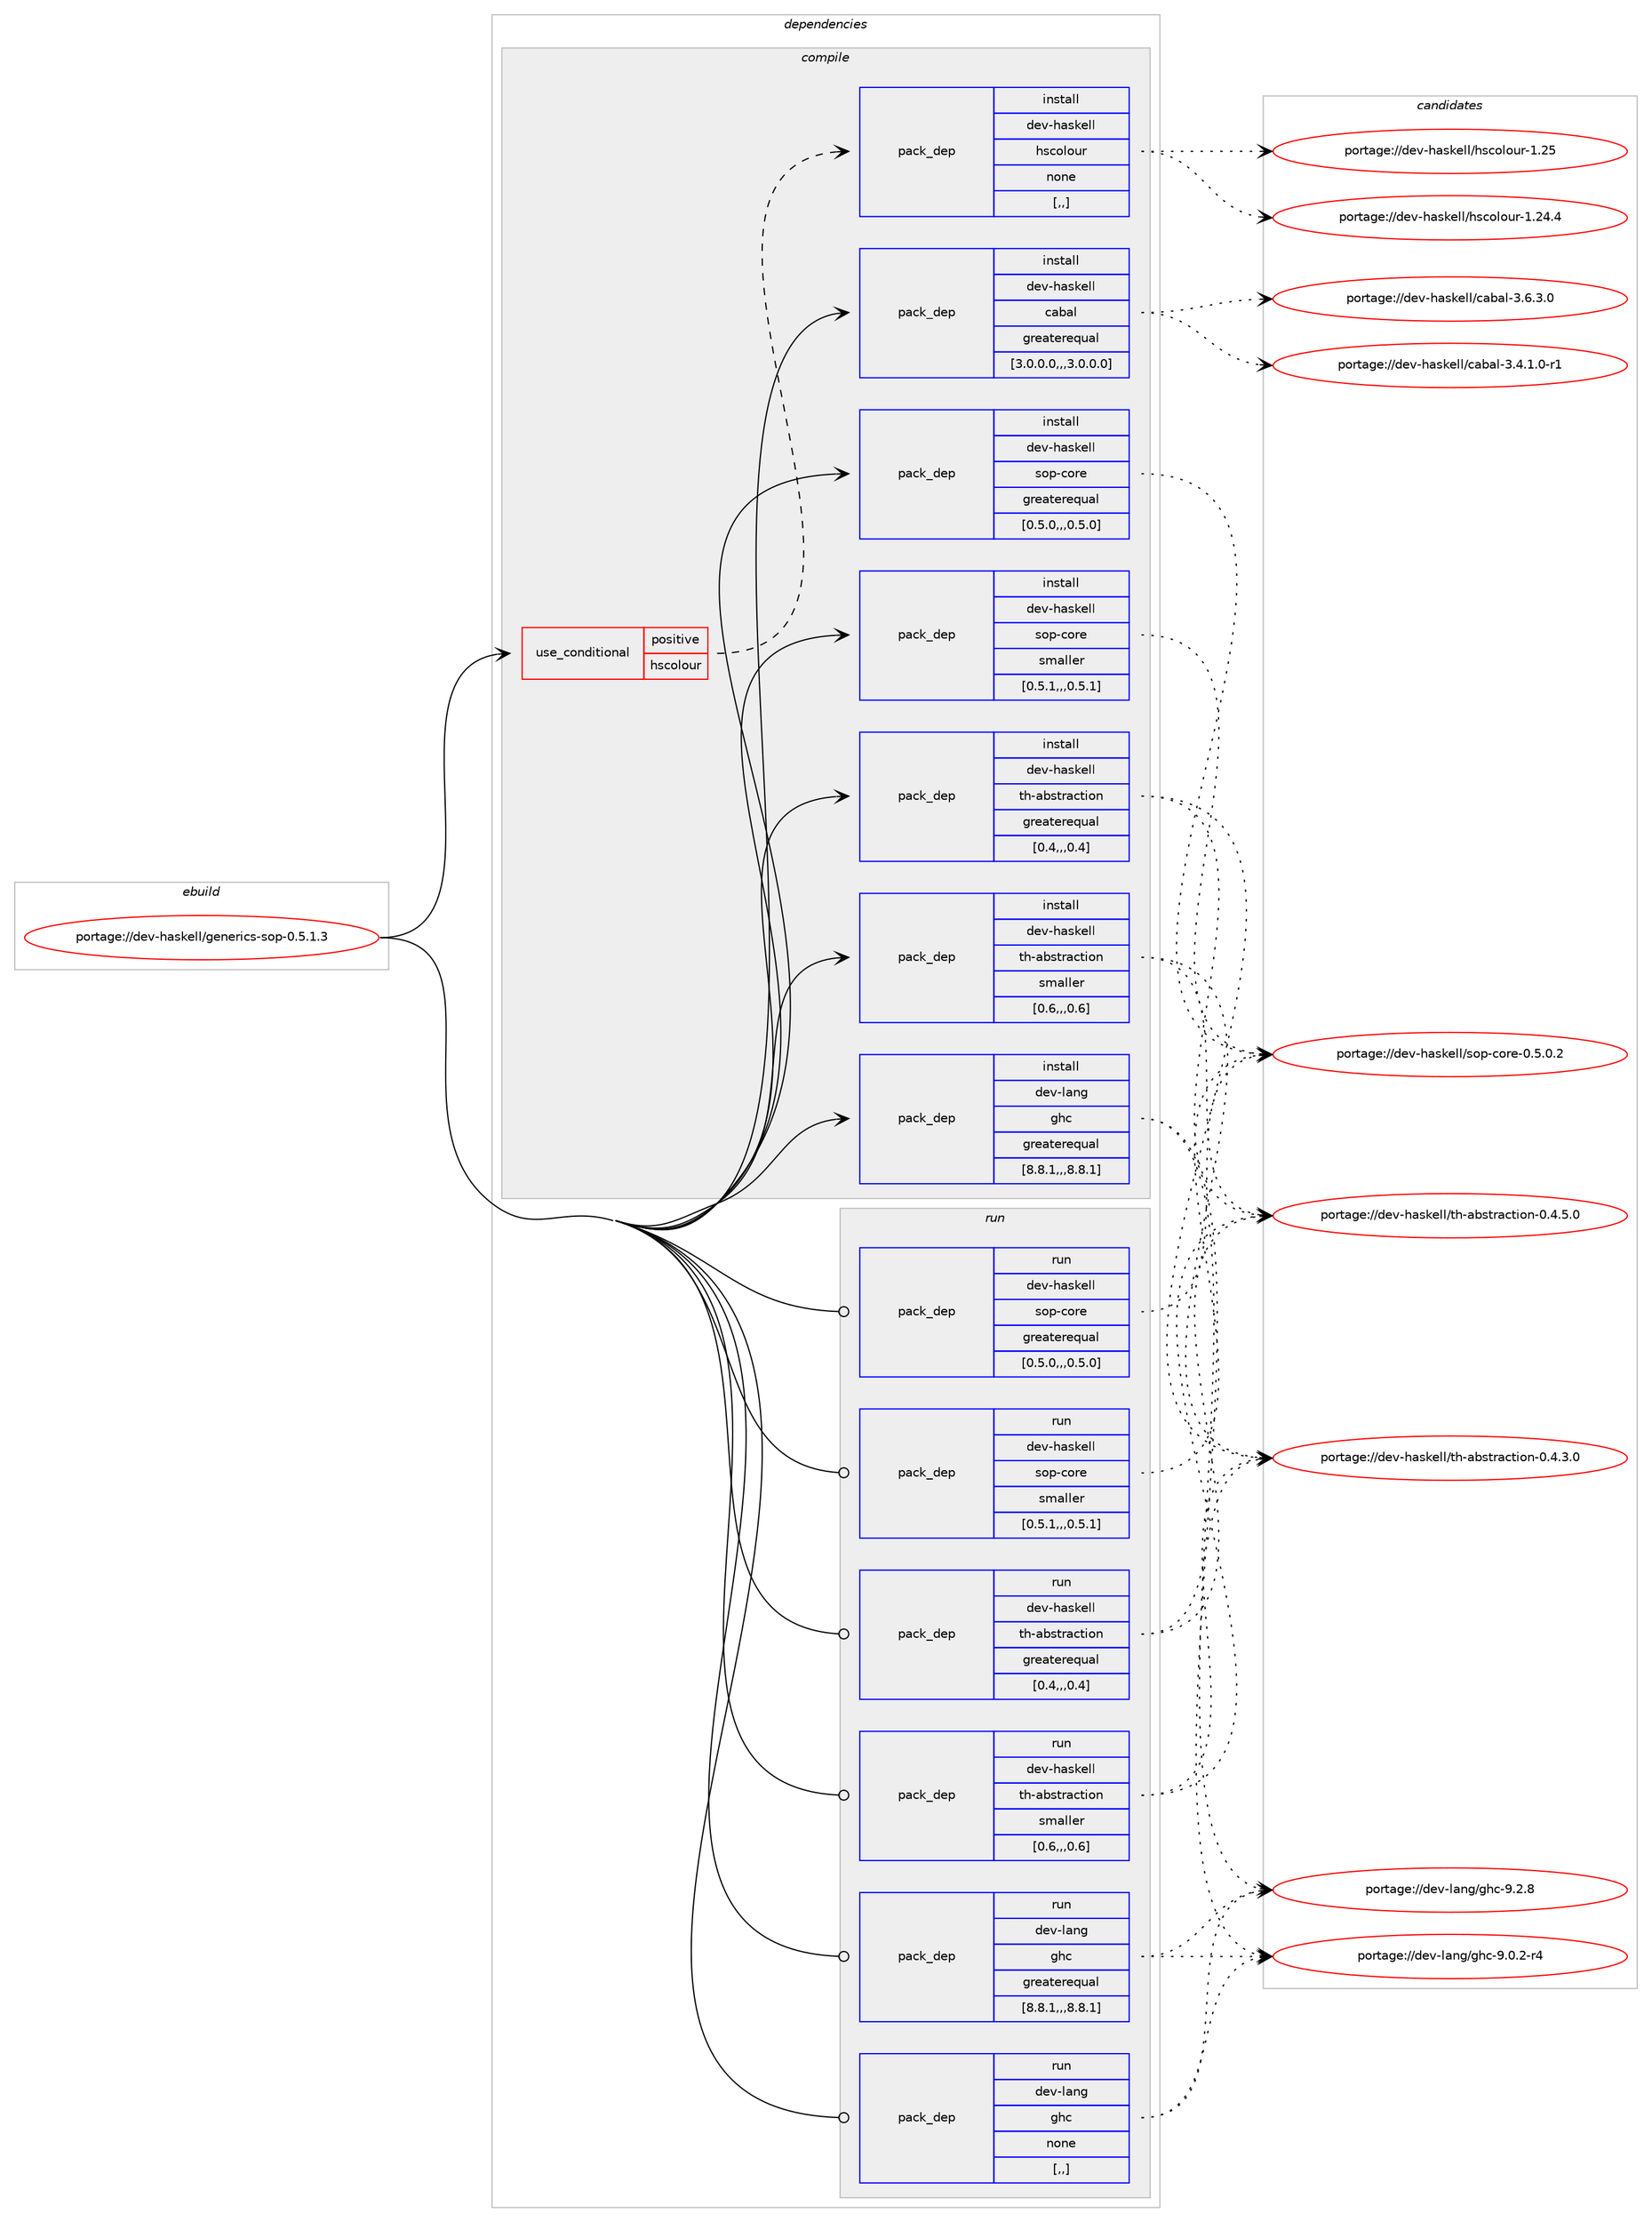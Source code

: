 digraph prolog {

# *************
# Graph options
# *************

newrank=true;
concentrate=true;
compound=true;
graph [rankdir=LR,fontname=Helvetica,fontsize=10,ranksep=1.5];#, ranksep=2.5, nodesep=0.2];
edge  [arrowhead=vee];
node  [fontname=Helvetica,fontsize=10];

# **********
# The ebuild
# **********

subgraph cluster_leftcol {
color=gray;
label=<<i>ebuild</i>>;
id [label="portage://dev-haskell/generics-sop-0.5.1.3", color=red, width=4, href="../dev-haskell/generics-sop-0.5.1.3.svg"];
}

# ****************
# The dependencies
# ****************

subgraph cluster_midcol {
color=gray;
label=<<i>dependencies</i>>;
subgraph cluster_compile {
fillcolor="#eeeeee";
style=filled;
label=<<i>compile</i>>;
subgraph cond20433 {
dependency80687 [label=<<TABLE BORDER="0" CELLBORDER="1" CELLSPACING="0" CELLPADDING="4"><TR><TD ROWSPAN="3" CELLPADDING="10">use_conditional</TD></TR><TR><TD>positive</TD></TR><TR><TD>hscolour</TD></TR></TABLE>>, shape=none, color=red];
subgraph pack59274 {
dependency80688 [label=<<TABLE BORDER="0" CELLBORDER="1" CELLSPACING="0" CELLPADDING="4" WIDTH="220"><TR><TD ROWSPAN="6" CELLPADDING="30">pack_dep</TD></TR><TR><TD WIDTH="110">install</TD></TR><TR><TD>dev-haskell</TD></TR><TR><TD>hscolour</TD></TR><TR><TD>none</TD></TR><TR><TD>[,,]</TD></TR></TABLE>>, shape=none, color=blue];
}
dependency80687:e -> dependency80688:w [weight=20,style="dashed",arrowhead="vee"];
}
id:e -> dependency80687:w [weight=20,style="solid",arrowhead="vee"];
subgraph pack59275 {
dependency80689 [label=<<TABLE BORDER="0" CELLBORDER="1" CELLSPACING="0" CELLPADDING="4" WIDTH="220"><TR><TD ROWSPAN="6" CELLPADDING="30">pack_dep</TD></TR><TR><TD WIDTH="110">install</TD></TR><TR><TD>dev-haskell</TD></TR><TR><TD>cabal</TD></TR><TR><TD>greaterequal</TD></TR><TR><TD>[3.0.0.0,,,3.0.0.0]</TD></TR></TABLE>>, shape=none, color=blue];
}
id:e -> dependency80689:w [weight=20,style="solid",arrowhead="vee"];
subgraph pack59276 {
dependency80690 [label=<<TABLE BORDER="0" CELLBORDER="1" CELLSPACING="0" CELLPADDING="4" WIDTH="220"><TR><TD ROWSPAN="6" CELLPADDING="30">pack_dep</TD></TR><TR><TD WIDTH="110">install</TD></TR><TR><TD>dev-haskell</TD></TR><TR><TD>sop-core</TD></TR><TR><TD>greaterequal</TD></TR><TR><TD>[0.5.0,,,0.5.0]</TD></TR></TABLE>>, shape=none, color=blue];
}
id:e -> dependency80690:w [weight=20,style="solid",arrowhead="vee"];
subgraph pack59277 {
dependency80691 [label=<<TABLE BORDER="0" CELLBORDER="1" CELLSPACING="0" CELLPADDING="4" WIDTH="220"><TR><TD ROWSPAN="6" CELLPADDING="30">pack_dep</TD></TR><TR><TD WIDTH="110">install</TD></TR><TR><TD>dev-haskell</TD></TR><TR><TD>sop-core</TD></TR><TR><TD>smaller</TD></TR><TR><TD>[0.5.1,,,0.5.1]</TD></TR></TABLE>>, shape=none, color=blue];
}
id:e -> dependency80691:w [weight=20,style="solid",arrowhead="vee"];
subgraph pack59278 {
dependency80692 [label=<<TABLE BORDER="0" CELLBORDER="1" CELLSPACING="0" CELLPADDING="4" WIDTH="220"><TR><TD ROWSPAN="6" CELLPADDING="30">pack_dep</TD></TR><TR><TD WIDTH="110">install</TD></TR><TR><TD>dev-haskell</TD></TR><TR><TD>th-abstraction</TD></TR><TR><TD>greaterequal</TD></TR><TR><TD>[0.4,,,0.4]</TD></TR></TABLE>>, shape=none, color=blue];
}
id:e -> dependency80692:w [weight=20,style="solid",arrowhead="vee"];
subgraph pack59279 {
dependency80693 [label=<<TABLE BORDER="0" CELLBORDER="1" CELLSPACING="0" CELLPADDING="4" WIDTH="220"><TR><TD ROWSPAN="6" CELLPADDING="30">pack_dep</TD></TR><TR><TD WIDTH="110">install</TD></TR><TR><TD>dev-haskell</TD></TR><TR><TD>th-abstraction</TD></TR><TR><TD>smaller</TD></TR><TR><TD>[0.6,,,0.6]</TD></TR></TABLE>>, shape=none, color=blue];
}
id:e -> dependency80693:w [weight=20,style="solid",arrowhead="vee"];
subgraph pack59280 {
dependency80694 [label=<<TABLE BORDER="0" CELLBORDER="1" CELLSPACING="0" CELLPADDING="4" WIDTH="220"><TR><TD ROWSPAN="6" CELLPADDING="30">pack_dep</TD></TR><TR><TD WIDTH="110">install</TD></TR><TR><TD>dev-lang</TD></TR><TR><TD>ghc</TD></TR><TR><TD>greaterequal</TD></TR><TR><TD>[8.8.1,,,8.8.1]</TD></TR></TABLE>>, shape=none, color=blue];
}
id:e -> dependency80694:w [weight=20,style="solid",arrowhead="vee"];
}
subgraph cluster_compileandrun {
fillcolor="#eeeeee";
style=filled;
label=<<i>compile and run</i>>;
}
subgraph cluster_run {
fillcolor="#eeeeee";
style=filled;
label=<<i>run</i>>;
subgraph pack59281 {
dependency80695 [label=<<TABLE BORDER="0" CELLBORDER="1" CELLSPACING="0" CELLPADDING="4" WIDTH="220"><TR><TD ROWSPAN="6" CELLPADDING="30">pack_dep</TD></TR><TR><TD WIDTH="110">run</TD></TR><TR><TD>dev-haskell</TD></TR><TR><TD>sop-core</TD></TR><TR><TD>greaterequal</TD></TR><TR><TD>[0.5.0,,,0.5.0]</TD></TR></TABLE>>, shape=none, color=blue];
}
id:e -> dependency80695:w [weight=20,style="solid",arrowhead="odot"];
subgraph pack59282 {
dependency80696 [label=<<TABLE BORDER="0" CELLBORDER="1" CELLSPACING="0" CELLPADDING="4" WIDTH="220"><TR><TD ROWSPAN="6" CELLPADDING="30">pack_dep</TD></TR><TR><TD WIDTH="110">run</TD></TR><TR><TD>dev-haskell</TD></TR><TR><TD>sop-core</TD></TR><TR><TD>smaller</TD></TR><TR><TD>[0.5.1,,,0.5.1]</TD></TR></TABLE>>, shape=none, color=blue];
}
id:e -> dependency80696:w [weight=20,style="solid",arrowhead="odot"];
subgraph pack59283 {
dependency80697 [label=<<TABLE BORDER="0" CELLBORDER="1" CELLSPACING="0" CELLPADDING="4" WIDTH="220"><TR><TD ROWSPAN="6" CELLPADDING="30">pack_dep</TD></TR><TR><TD WIDTH="110">run</TD></TR><TR><TD>dev-haskell</TD></TR><TR><TD>th-abstraction</TD></TR><TR><TD>greaterequal</TD></TR><TR><TD>[0.4,,,0.4]</TD></TR></TABLE>>, shape=none, color=blue];
}
id:e -> dependency80697:w [weight=20,style="solid",arrowhead="odot"];
subgraph pack59284 {
dependency80698 [label=<<TABLE BORDER="0" CELLBORDER="1" CELLSPACING="0" CELLPADDING="4" WIDTH="220"><TR><TD ROWSPAN="6" CELLPADDING="30">pack_dep</TD></TR><TR><TD WIDTH="110">run</TD></TR><TR><TD>dev-haskell</TD></TR><TR><TD>th-abstraction</TD></TR><TR><TD>smaller</TD></TR><TR><TD>[0.6,,,0.6]</TD></TR></TABLE>>, shape=none, color=blue];
}
id:e -> dependency80698:w [weight=20,style="solid",arrowhead="odot"];
subgraph pack59285 {
dependency80699 [label=<<TABLE BORDER="0" CELLBORDER="1" CELLSPACING="0" CELLPADDING="4" WIDTH="220"><TR><TD ROWSPAN="6" CELLPADDING="30">pack_dep</TD></TR><TR><TD WIDTH="110">run</TD></TR><TR><TD>dev-lang</TD></TR><TR><TD>ghc</TD></TR><TR><TD>greaterequal</TD></TR><TR><TD>[8.8.1,,,8.8.1]</TD></TR></TABLE>>, shape=none, color=blue];
}
id:e -> dependency80699:w [weight=20,style="solid",arrowhead="odot"];
subgraph pack59286 {
dependency80700 [label=<<TABLE BORDER="0" CELLBORDER="1" CELLSPACING="0" CELLPADDING="4" WIDTH="220"><TR><TD ROWSPAN="6" CELLPADDING="30">pack_dep</TD></TR><TR><TD WIDTH="110">run</TD></TR><TR><TD>dev-lang</TD></TR><TR><TD>ghc</TD></TR><TR><TD>none</TD></TR><TR><TD>[,,]</TD></TR></TABLE>>, shape=none, color=blue];
}
id:e -> dependency80700:w [weight=20,style="solid",arrowhead="odot"];
}
}

# **************
# The candidates
# **************

subgraph cluster_choices {
rank=same;
color=gray;
label=<<i>candidates</i>>;

subgraph choice59274 {
color=black;
nodesep=1;
choice100101118451049711510710110810847104115991111081111171144549465053 [label="portage://dev-haskell/hscolour-1.25", color=red, width=4,href="../dev-haskell/hscolour-1.25.svg"];
choice1001011184510497115107101108108471041159911110811111711445494650524652 [label="portage://dev-haskell/hscolour-1.24.4", color=red, width=4,href="../dev-haskell/hscolour-1.24.4.svg"];
dependency80688:e -> choice100101118451049711510710110810847104115991111081111171144549465053:w [style=dotted,weight="100"];
dependency80688:e -> choice1001011184510497115107101108108471041159911110811111711445494650524652:w [style=dotted,weight="100"];
}
subgraph choice59275 {
color=black;
nodesep=1;
choice100101118451049711510710110810847999798971084551465446514648 [label="portage://dev-haskell/cabal-3.6.3.0", color=red, width=4,href="../dev-haskell/cabal-3.6.3.0.svg"];
choice1001011184510497115107101108108479997989710845514652464946484511449 [label="portage://dev-haskell/cabal-3.4.1.0-r1", color=red, width=4,href="../dev-haskell/cabal-3.4.1.0-r1.svg"];
dependency80689:e -> choice100101118451049711510710110810847999798971084551465446514648:w [style=dotted,weight="100"];
dependency80689:e -> choice1001011184510497115107101108108479997989710845514652464946484511449:w [style=dotted,weight="100"];
}
subgraph choice59276 {
color=black;
nodesep=1;
choice10010111845104971151071011081084711511111245991111141014548465346484650 [label="portage://dev-haskell/sop-core-0.5.0.2", color=red, width=4,href="../dev-haskell/sop-core-0.5.0.2.svg"];
dependency80690:e -> choice10010111845104971151071011081084711511111245991111141014548465346484650:w [style=dotted,weight="100"];
}
subgraph choice59277 {
color=black;
nodesep=1;
choice10010111845104971151071011081084711511111245991111141014548465346484650 [label="portage://dev-haskell/sop-core-0.5.0.2", color=red, width=4,href="../dev-haskell/sop-core-0.5.0.2.svg"];
dependency80691:e -> choice10010111845104971151071011081084711511111245991111141014548465346484650:w [style=dotted,weight="100"];
}
subgraph choice59278 {
color=black;
nodesep=1;
choice10010111845104971151071011081084711610445979811511611497991161051111104548465246534648 [label="portage://dev-haskell/th-abstraction-0.4.5.0", color=red, width=4,href="../dev-haskell/th-abstraction-0.4.5.0.svg"];
choice10010111845104971151071011081084711610445979811511611497991161051111104548465246514648 [label="portage://dev-haskell/th-abstraction-0.4.3.0", color=red, width=4,href="../dev-haskell/th-abstraction-0.4.3.0.svg"];
dependency80692:e -> choice10010111845104971151071011081084711610445979811511611497991161051111104548465246534648:w [style=dotted,weight="100"];
dependency80692:e -> choice10010111845104971151071011081084711610445979811511611497991161051111104548465246514648:w [style=dotted,weight="100"];
}
subgraph choice59279 {
color=black;
nodesep=1;
choice10010111845104971151071011081084711610445979811511611497991161051111104548465246534648 [label="portage://dev-haskell/th-abstraction-0.4.5.0", color=red, width=4,href="../dev-haskell/th-abstraction-0.4.5.0.svg"];
choice10010111845104971151071011081084711610445979811511611497991161051111104548465246514648 [label="portage://dev-haskell/th-abstraction-0.4.3.0", color=red, width=4,href="../dev-haskell/th-abstraction-0.4.3.0.svg"];
dependency80693:e -> choice10010111845104971151071011081084711610445979811511611497991161051111104548465246534648:w [style=dotted,weight="100"];
dependency80693:e -> choice10010111845104971151071011081084711610445979811511611497991161051111104548465246514648:w [style=dotted,weight="100"];
}
subgraph choice59280 {
color=black;
nodesep=1;
choice10010111845108971101034710310499455746504656 [label="portage://dev-lang/ghc-9.2.8", color=red, width=4,href="../dev-lang/ghc-9.2.8.svg"];
choice100101118451089711010347103104994557464846504511452 [label="portage://dev-lang/ghc-9.0.2-r4", color=red, width=4,href="../dev-lang/ghc-9.0.2-r4.svg"];
dependency80694:e -> choice10010111845108971101034710310499455746504656:w [style=dotted,weight="100"];
dependency80694:e -> choice100101118451089711010347103104994557464846504511452:w [style=dotted,weight="100"];
}
subgraph choice59281 {
color=black;
nodesep=1;
choice10010111845104971151071011081084711511111245991111141014548465346484650 [label="portage://dev-haskell/sop-core-0.5.0.2", color=red, width=4,href="../dev-haskell/sop-core-0.5.0.2.svg"];
dependency80695:e -> choice10010111845104971151071011081084711511111245991111141014548465346484650:w [style=dotted,weight="100"];
}
subgraph choice59282 {
color=black;
nodesep=1;
choice10010111845104971151071011081084711511111245991111141014548465346484650 [label="portage://dev-haskell/sop-core-0.5.0.2", color=red, width=4,href="../dev-haskell/sop-core-0.5.0.2.svg"];
dependency80696:e -> choice10010111845104971151071011081084711511111245991111141014548465346484650:w [style=dotted,weight="100"];
}
subgraph choice59283 {
color=black;
nodesep=1;
choice10010111845104971151071011081084711610445979811511611497991161051111104548465246534648 [label="portage://dev-haskell/th-abstraction-0.4.5.0", color=red, width=4,href="../dev-haskell/th-abstraction-0.4.5.0.svg"];
choice10010111845104971151071011081084711610445979811511611497991161051111104548465246514648 [label="portage://dev-haskell/th-abstraction-0.4.3.0", color=red, width=4,href="../dev-haskell/th-abstraction-0.4.3.0.svg"];
dependency80697:e -> choice10010111845104971151071011081084711610445979811511611497991161051111104548465246534648:w [style=dotted,weight="100"];
dependency80697:e -> choice10010111845104971151071011081084711610445979811511611497991161051111104548465246514648:w [style=dotted,weight="100"];
}
subgraph choice59284 {
color=black;
nodesep=1;
choice10010111845104971151071011081084711610445979811511611497991161051111104548465246534648 [label="portage://dev-haskell/th-abstraction-0.4.5.0", color=red, width=4,href="../dev-haskell/th-abstraction-0.4.5.0.svg"];
choice10010111845104971151071011081084711610445979811511611497991161051111104548465246514648 [label="portage://dev-haskell/th-abstraction-0.4.3.0", color=red, width=4,href="../dev-haskell/th-abstraction-0.4.3.0.svg"];
dependency80698:e -> choice10010111845104971151071011081084711610445979811511611497991161051111104548465246534648:w [style=dotted,weight="100"];
dependency80698:e -> choice10010111845104971151071011081084711610445979811511611497991161051111104548465246514648:w [style=dotted,weight="100"];
}
subgraph choice59285 {
color=black;
nodesep=1;
choice10010111845108971101034710310499455746504656 [label="portage://dev-lang/ghc-9.2.8", color=red, width=4,href="../dev-lang/ghc-9.2.8.svg"];
choice100101118451089711010347103104994557464846504511452 [label="portage://dev-lang/ghc-9.0.2-r4", color=red, width=4,href="../dev-lang/ghc-9.0.2-r4.svg"];
dependency80699:e -> choice10010111845108971101034710310499455746504656:w [style=dotted,weight="100"];
dependency80699:e -> choice100101118451089711010347103104994557464846504511452:w [style=dotted,weight="100"];
}
subgraph choice59286 {
color=black;
nodesep=1;
choice10010111845108971101034710310499455746504656 [label="portage://dev-lang/ghc-9.2.8", color=red, width=4,href="../dev-lang/ghc-9.2.8.svg"];
choice100101118451089711010347103104994557464846504511452 [label="portage://dev-lang/ghc-9.0.2-r4", color=red, width=4,href="../dev-lang/ghc-9.0.2-r4.svg"];
dependency80700:e -> choice10010111845108971101034710310499455746504656:w [style=dotted,weight="100"];
dependency80700:e -> choice100101118451089711010347103104994557464846504511452:w [style=dotted,weight="100"];
}
}

}
